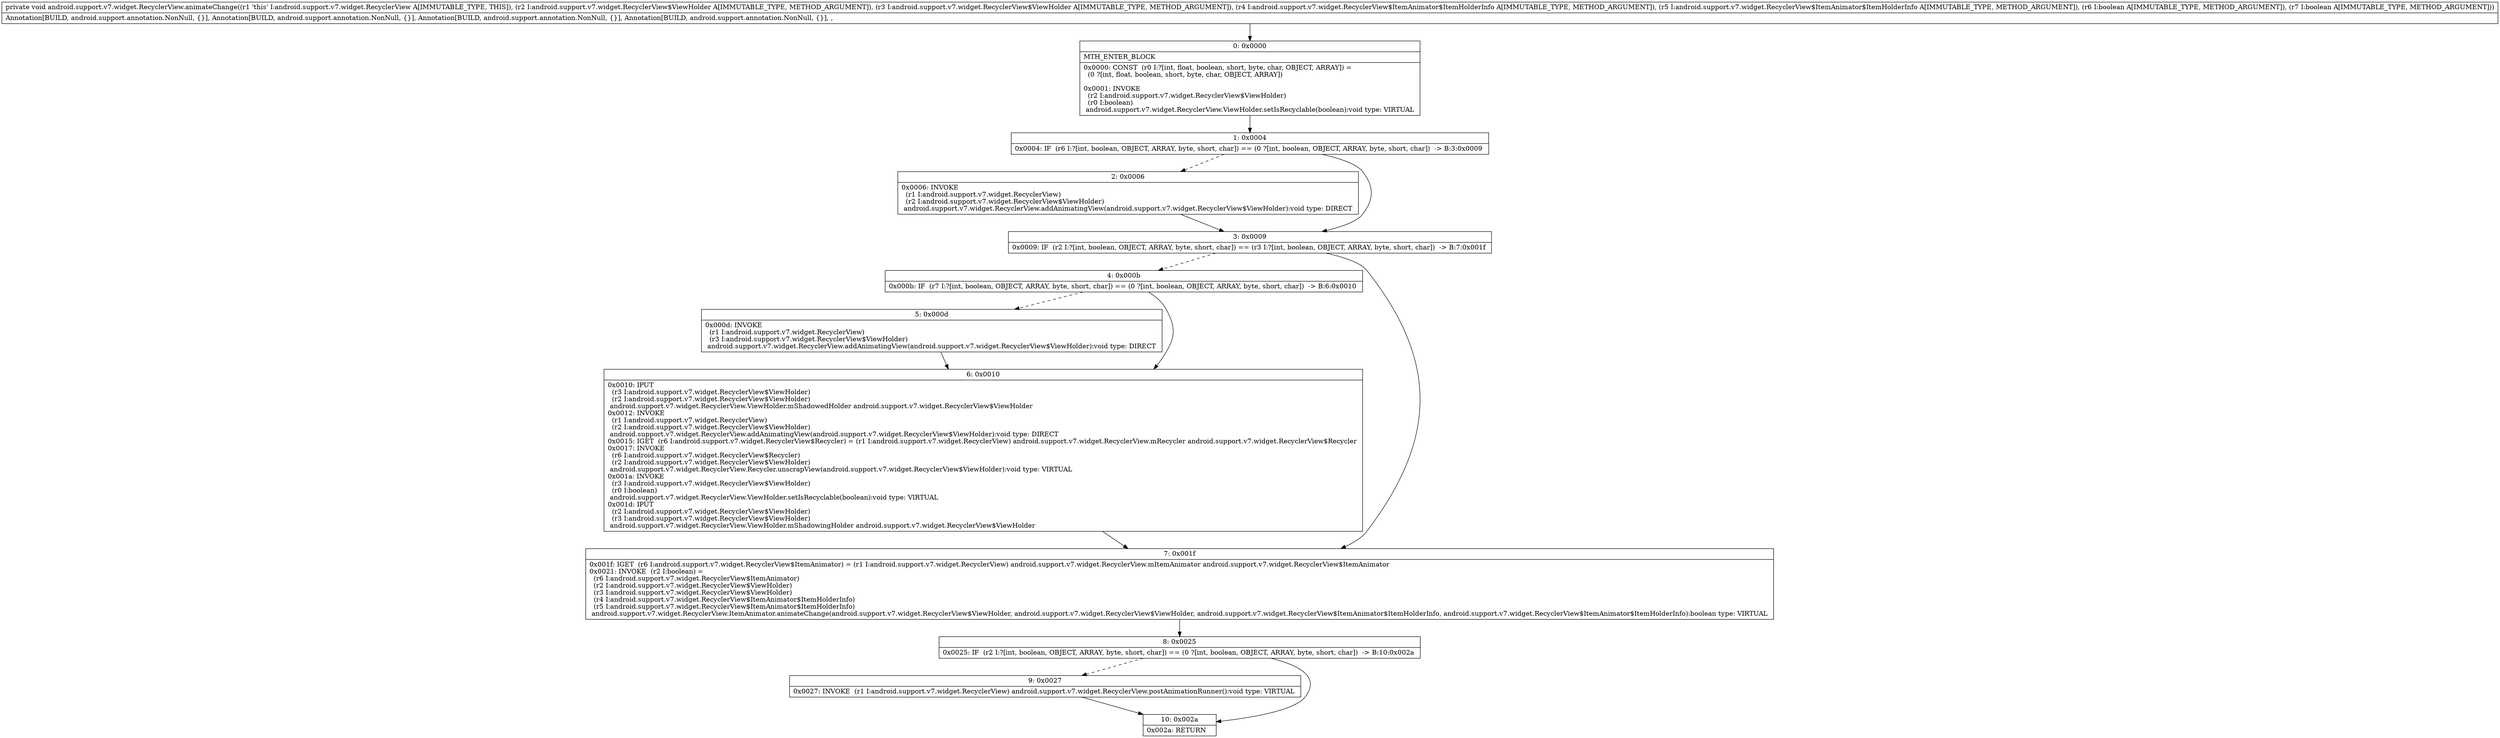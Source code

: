 digraph "CFG forandroid.support.v7.widget.RecyclerView.animateChange(Landroid\/support\/v7\/widget\/RecyclerView$ViewHolder;Landroid\/support\/v7\/widget\/RecyclerView$ViewHolder;Landroid\/support\/v7\/widget\/RecyclerView$ItemAnimator$ItemHolderInfo;Landroid\/support\/v7\/widget\/RecyclerView$ItemAnimator$ItemHolderInfo;ZZ)V" {
Node_0 [shape=record,label="{0\:\ 0x0000|MTH_ENTER_BLOCK\l|0x0000: CONST  (r0 I:?[int, float, boolean, short, byte, char, OBJECT, ARRAY]) = \l  (0 ?[int, float, boolean, short, byte, char, OBJECT, ARRAY])\l \l0x0001: INVOKE  \l  (r2 I:android.support.v7.widget.RecyclerView$ViewHolder)\l  (r0 I:boolean)\l android.support.v7.widget.RecyclerView.ViewHolder.setIsRecyclable(boolean):void type: VIRTUAL \l}"];
Node_1 [shape=record,label="{1\:\ 0x0004|0x0004: IF  (r6 I:?[int, boolean, OBJECT, ARRAY, byte, short, char]) == (0 ?[int, boolean, OBJECT, ARRAY, byte, short, char])  \-\> B:3:0x0009 \l}"];
Node_2 [shape=record,label="{2\:\ 0x0006|0x0006: INVOKE  \l  (r1 I:android.support.v7.widget.RecyclerView)\l  (r2 I:android.support.v7.widget.RecyclerView$ViewHolder)\l android.support.v7.widget.RecyclerView.addAnimatingView(android.support.v7.widget.RecyclerView$ViewHolder):void type: DIRECT \l}"];
Node_3 [shape=record,label="{3\:\ 0x0009|0x0009: IF  (r2 I:?[int, boolean, OBJECT, ARRAY, byte, short, char]) == (r3 I:?[int, boolean, OBJECT, ARRAY, byte, short, char])  \-\> B:7:0x001f \l}"];
Node_4 [shape=record,label="{4\:\ 0x000b|0x000b: IF  (r7 I:?[int, boolean, OBJECT, ARRAY, byte, short, char]) == (0 ?[int, boolean, OBJECT, ARRAY, byte, short, char])  \-\> B:6:0x0010 \l}"];
Node_5 [shape=record,label="{5\:\ 0x000d|0x000d: INVOKE  \l  (r1 I:android.support.v7.widget.RecyclerView)\l  (r3 I:android.support.v7.widget.RecyclerView$ViewHolder)\l android.support.v7.widget.RecyclerView.addAnimatingView(android.support.v7.widget.RecyclerView$ViewHolder):void type: DIRECT \l}"];
Node_6 [shape=record,label="{6\:\ 0x0010|0x0010: IPUT  \l  (r3 I:android.support.v7.widget.RecyclerView$ViewHolder)\l  (r2 I:android.support.v7.widget.RecyclerView$ViewHolder)\l android.support.v7.widget.RecyclerView.ViewHolder.mShadowedHolder android.support.v7.widget.RecyclerView$ViewHolder \l0x0012: INVOKE  \l  (r1 I:android.support.v7.widget.RecyclerView)\l  (r2 I:android.support.v7.widget.RecyclerView$ViewHolder)\l android.support.v7.widget.RecyclerView.addAnimatingView(android.support.v7.widget.RecyclerView$ViewHolder):void type: DIRECT \l0x0015: IGET  (r6 I:android.support.v7.widget.RecyclerView$Recycler) = (r1 I:android.support.v7.widget.RecyclerView) android.support.v7.widget.RecyclerView.mRecycler android.support.v7.widget.RecyclerView$Recycler \l0x0017: INVOKE  \l  (r6 I:android.support.v7.widget.RecyclerView$Recycler)\l  (r2 I:android.support.v7.widget.RecyclerView$ViewHolder)\l android.support.v7.widget.RecyclerView.Recycler.unscrapView(android.support.v7.widget.RecyclerView$ViewHolder):void type: VIRTUAL \l0x001a: INVOKE  \l  (r3 I:android.support.v7.widget.RecyclerView$ViewHolder)\l  (r0 I:boolean)\l android.support.v7.widget.RecyclerView.ViewHolder.setIsRecyclable(boolean):void type: VIRTUAL \l0x001d: IPUT  \l  (r2 I:android.support.v7.widget.RecyclerView$ViewHolder)\l  (r3 I:android.support.v7.widget.RecyclerView$ViewHolder)\l android.support.v7.widget.RecyclerView.ViewHolder.mShadowingHolder android.support.v7.widget.RecyclerView$ViewHolder \l}"];
Node_7 [shape=record,label="{7\:\ 0x001f|0x001f: IGET  (r6 I:android.support.v7.widget.RecyclerView$ItemAnimator) = (r1 I:android.support.v7.widget.RecyclerView) android.support.v7.widget.RecyclerView.mItemAnimator android.support.v7.widget.RecyclerView$ItemAnimator \l0x0021: INVOKE  (r2 I:boolean) = \l  (r6 I:android.support.v7.widget.RecyclerView$ItemAnimator)\l  (r2 I:android.support.v7.widget.RecyclerView$ViewHolder)\l  (r3 I:android.support.v7.widget.RecyclerView$ViewHolder)\l  (r4 I:android.support.v7.widget.RecyclerView$ItemAnimator$ItemHolderInfo)\l  (r5 I:android.support.v7.widget.RecyclerView$ItemAnimator$ItemHolderInfo)\l android.support.v7.widget.RecyclerView.ItemAnimator.animateChange(android.support.v7.widget.RecyclerView$ViewHolder, android.support.v7.widget.RecyclerView$ViewHolder, android.support.v7.widget.RecyclerView$ItemAnimator$ItemHolderInfo, android.support.v7.widget.RecyclerView$ItemAnimator$ItemHolderInfo):boolean type: VIRTUAL \l}"];
Node_8 [shape=record,label="{8\:\ 0x0025|0x0025: IF  (r2 I:?[int, boolean, OBJECT, ARRAY, byte, short, char]) == (0 ?[int, boolean, OBJECT, ARRAY, byte, short, char])  \-\> B:10:0x002a \l}"];
Node_9 [shape=record,label="{9\:\ 0x0027|0x0027: INVOKE  (r1 I:android.support.v7.widget.RecyclerView) android.support.v7.widget.RecyclerView.postAnimationRunner():void type: VIRTUAL \l}"];
Node_10 [shape=record,label="{10\:\ 0x002a|0x002a: RETURN   \l}"];
MethodNode[shape=record,label="{private void android.support.v7.widget.RecyclerView.animateChange((r1 'this' I:android.support.v7.widget.RecyclerView A[IMMUTABLE_TYPE, THIS]), (r2 I:android.support.v7.widget.RecyclerView$ViewHolder A[IMMUTABLE_TYPE, METHOD_ARGUMENT]), (r3 I:android.support.v7.widget.RecyclerView$ViewHolder A[IMMUTABLE_TYPE, METHOD_ARGUMENT]), (r4 I:android.support.v7.widget.RecyclerView$ItemAnimator$ItemHolderInfo A[IMMUTABLE_TYPE, METHOD_ARGUMENT]), (r5 I:android.support.v7.widget.RecyclerView$ItemAnimator$ItemHolderInfo A[IMMUTABLE_TYPE, METHOD_ARGUMENT]), (r6 I:boolean A[IMMUTABLE_TYPE, METHOD_ARGUMENT]), (r7 I:boolean A[IMMUTABLE_TYPE, METHOD_ARGUMENT]))  | Annotation[BUILD, android.support.annotation.NonNull, \{\}], Annotation[BUILD, android.support.annotation.NonNull, \{\}], Annotation[BUILD, android.support.annotation.NonNull, \{\}], Annotation[BUILD, android.support.annotation.NonNull, \{\}], , \l}"];
MethodNode -> Node_0;
Node_0 -> Node_1;
Node_1 -> Node_2[style=dashed];
Node_1 -> Node_3;
Node_2 -> Node_3;
Node_3 -> Node_4[style=dashed];
Node_3 -> Node_7;
Node_4 -> Node_5[style=dashed];
Node_4 -> Node_6;
Node_5 -> Node_6;
Node_6 -> Node_7;
Node_7 -> Node_8;
Node_8 -> Node_9[style=dashed];
Node_8 -> Node_10;
Node_9 -> Node_10;
}


